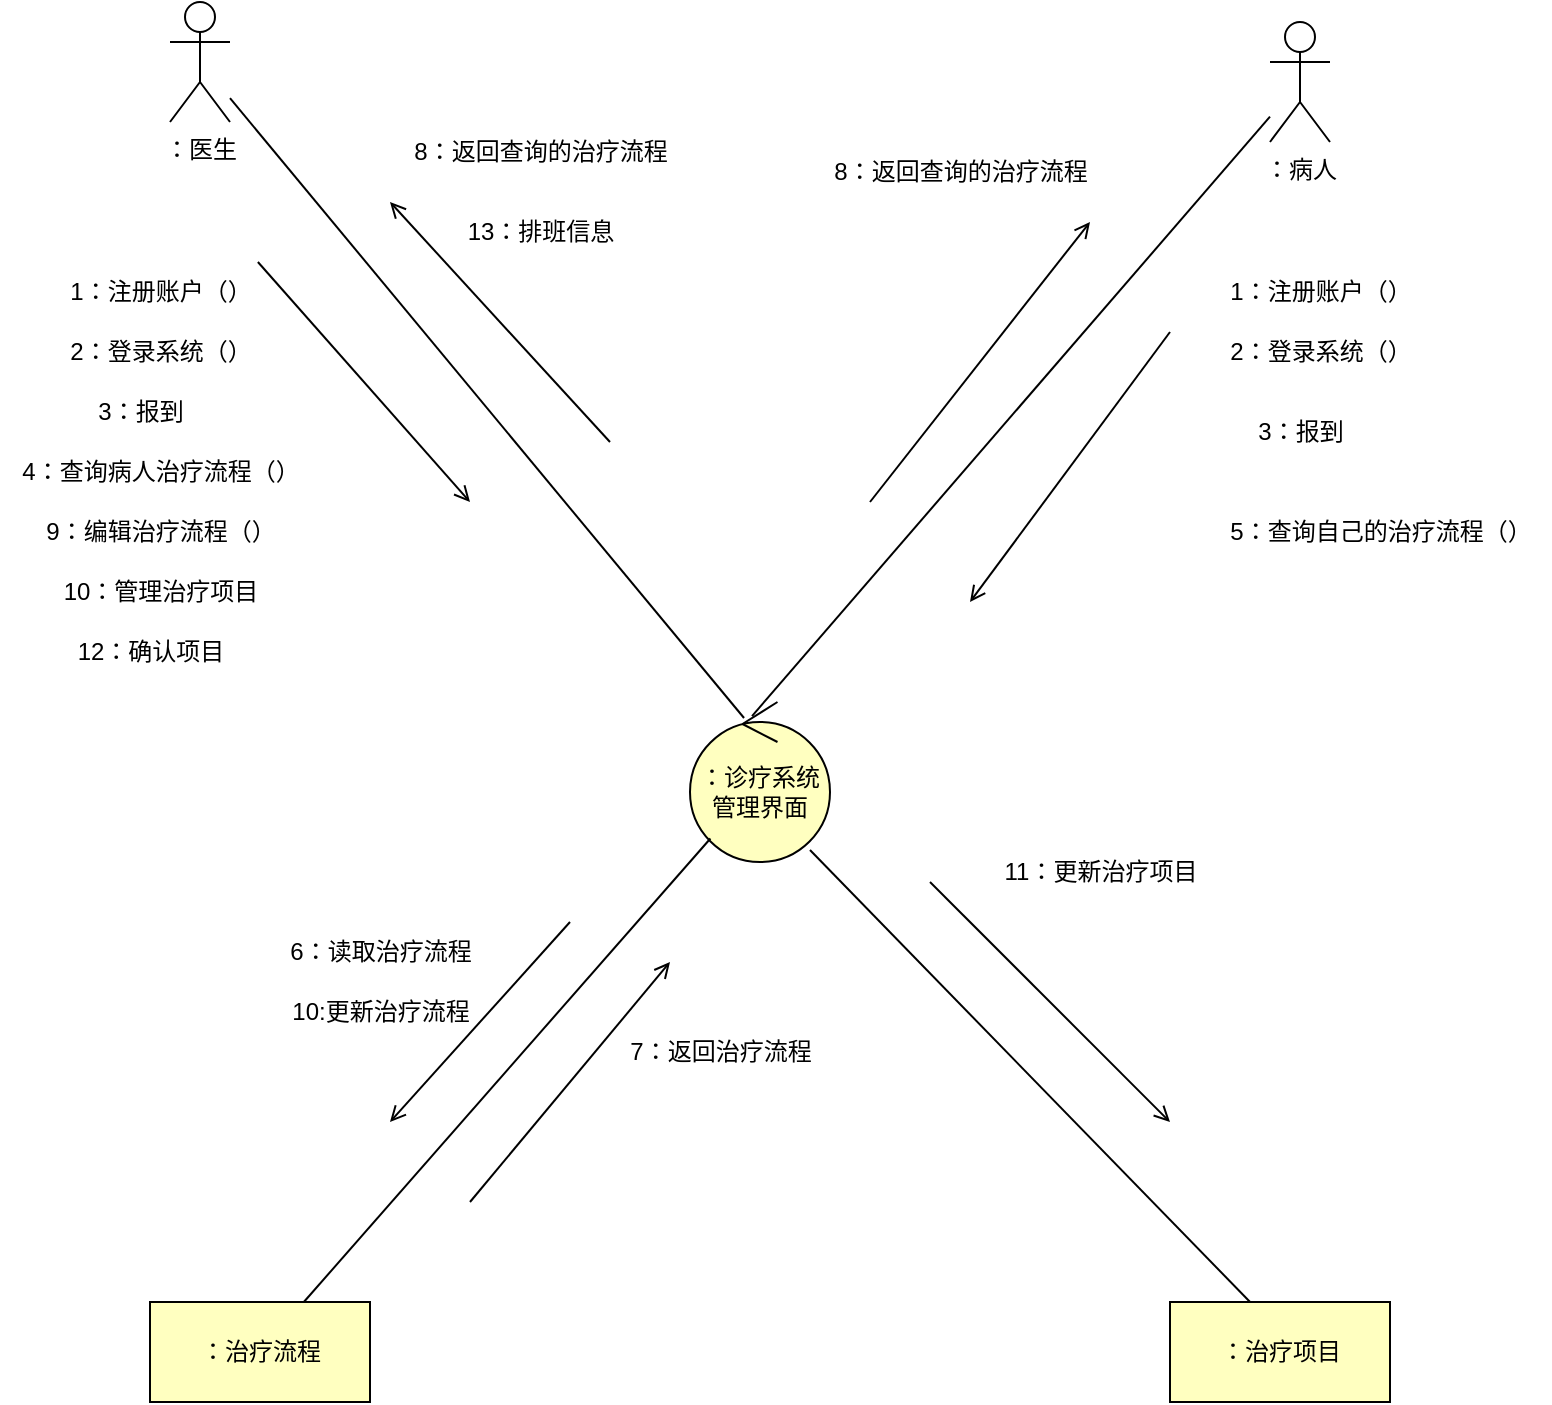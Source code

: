 <mxfile>
    <diagram id="-oKF0n823wjqwQm2l5P6" name="Page-1">
        <mxGraphModel dx="823" dy="610" grid="1" gridSize="10" guides="1" tooltips="1" connect="1" arrows="1" fold="1" page="1" pageScale="1" pageWidth="850" pageHeight="1100" background="#ffffff" math="0" shadow="0">
            <root>
                <mxCell id="0"/>
                <mxCell id="1" parent="0"/>
                <mxCell id="3" value="：病人" style="shape=umlActor;verticalLabelPosition=bottom;verticalAlign=top;html=1;outlineConnect=0;" parent="1" vertex="1">
                    <mxGeometry x="640" y="170" width="30" height="60" as="geometry"/>
                </mxCell>
                <mxCell id="8" value="：医生" style="shape=umlActor;verticalLabelPosition=bottom;verticalAlign=top;html=1;outlineConnect=0;" parent="1" vertex="1">
                    <mxGeometry x="90" y="160" width="30" height="60" as="geometry"/>
                </mxCell>
                <mxCell id="13" value="" style="endArrow=none;html=1;rounded=0;exitX=0.386;exitY=0.1;exitDx=0;exitDy=0;exitPerimeter=0;" parent="1" source="25" target="8" edge="1">
                    <mxGeometry width="50" height="50" relative="1" as="geometry">
                        <mxPoint x="299.04" y="366" as="sourcePoint"/>
                        <mxPoint x="510" y="510" as="targetPoint"/>
                    </mxGeometry>
                </mxCell>
                <mxCell id="15" value="" style="endArrow=none;html=1;rounded=0;exitX=0.443;exitY=0.088;exitDx=0;exitDy=0;exitPerimeter=0;" parent="1" source="25" target="3" edge="1">
                    <mxGeometry width="50" height="50" relative="1" as="geometry">
                        <mxPoint x="301.04" y="369" as="sourcePoint"/>
                        <mxPoint x="510" y="510" as="targetPoint"/>
                    </mxGeometry>
                </mxCell>
                <mxCell id="25" value="&lt;font color=&quot;#000000&quot;&gt;：诊疗系统管理界面&lt;/font&gt;" style="ellipse;shape=umlControl;whiteSpace=wrap;html=1;fillColor=#FFFFC0;" parent="1" vertex="1">
                    <mxGeometry x="350" y="510" width="70" height="80" as="geometry"/>
                </mxCell>
                <mxCell id="30" value="" style="endArrow=open;html=1;rounded=0;endFill=0;exitX=0.945;exitY=0;exitDx=0;exitDy=0;exitPerimeter=0;" parent="1" source="34" edge="1">
                    <mxGeometry width="50" height="50" relative="1" as="geometry">
                        <mxPoint x="120" y="290" as="sourcePoint"/>
                        <mxPoint x="240" y="410" as="targetPoint"/>
                    </mxGeometry>
                </mxCell>
                <mxCell id="31" value="" style="endArrow=open;html=1;rounded=0;endFill=0;" parent="1" edge="1">
                    <mxGeometry width="50" height="50" relative="1" as="geometry">
                        <mxPoint x="590" y="325" as="sourcePoint"/>
                        <mxPoint x="490" y="460" as="targetPoint"/>
                    </mxGeometry>
                </mxCell>
                <mxCell id="34" value="1：注册账户（）" style="text;html=1;align=center;verticalAlign=middle;resizable=0;points=[];autosize=1;strokeColor=none;fillColor=none;" parent="1" vertex="1">
                    <mxGeometry x="30" y="290" width="110" height="30" as="geometry"/>
                </mxCell>
                <mxCell id="35" value="1：注册账户（）" style="text;html=1;align=center;verticalAlign=middle;resizable=0;points=[];autosize=1;strokeColor=none;fillColor=none;" parent="1" vertex="1">
                    <mxGeometry x="610" y="290" width="110" height="30" as="geometry"/>
                </mxCell>
                <mxCell id="36" value="2：登录系统（）" style="text;html=1;align=center;verticalAlign=middle;resizable=0;points=[];autosize=1;strokeColor=none;fillColor=none;" parent="1" vertex="1">
                    <mxGeometry x="610" y="320" width="110" height="30" as="geometry"/>
                </mxCell>
                <mxCell id="37" value="2：登录系统（）" style="text;html=1;align=center;verticalAlign=middle;resizable=0;points=[];autosize=1;strokeColor=none;fillColor=none;" parent="1" vertex="1">
                    <mxGeometry x="30" y="320" width="110" height="30" as="geometry"/>
                </mxCell>
                <mxCell id="38" value="3：报到" style="text;html=1;align=center;verticalAlign=middle;resizable=0;points=[];autosize=1;strokeColor=none;fillColor=none;" parent="1" vertex="1">
                    <mxGeometry x="40" y="350" width="70" height="30" as="geometry"/>
                </mxCell>
                <mxCell id="39" value="3：报到" style="text;html=1;align=center;verticalAlign=middle;resizable=0;points=[];autosize=1;strokeColor=none;fillColor=none;" parent="1" vertex="1">
                    <mxGeometry x="620" y="360" width="70" height="30" as="geometry"/>
                </mxCell>
                <mxCell id="40" value="4：查询病人治疗流程（）" style="text;html=1;align=center;verticalAlign=middle;resizable=0;points=[];autosize=1;strokeColor=none;fillColor=none;" parent="1" vertex="1">
                    <mxGeometry x="5" y="380" width="160" height="30" as="geometry"/>
                </mxCell>
                <mxCell id="41" value="5：查询自己的治疗流程（）" style="text;html=1;align=center;verticalAlign=middle;resizable=0;points=[];autosize=1;strokeColor=none;fillColor=none;" parent="1" vertex="1">
                    <mxGeometry x="610" y="410" width="170" height="30" as="geometry"/>
                </mxCell>
                <mxCell id="42" value="9：编辑治疗流程（）" style="text;html=1;align=center;verticalAlign=middle;resizable=0;points=[];autosize=1;strokeColor=none;fillColor=none;" parent="1" vertex="1">
                    <mxGeometry x="15" y="410" width="140" height="30" as="geometry"/>
                </mxCell>
                <mxCell id="44" value="&lt;font color=&quot;#000000&quot;&gt;：治疗流程&lt;/font&gt;" style="html=1;fillColor=#FFFFC0;" parent="1" vertex="1">
                    <mxGeometry x="80" y="810" width="110" height="50" as="geometry"/>
                </mxCell>
                <mxCell id="46" value="" style="endArrow=none;html=1;rounded=0;" parent="1" source="44" target="25" edge="1">
                    <mxGeometry width="50" height="50" relative="1" as="geometry">
                        <mxPoint x="220" y="540" as="sourcePoint"/>
                        <mxPoint x="270" y="490" as="targetPoint"/>
                    </mxGeometry>
                </mxCell>
                <mxCell id="47" value="" style="endArrow=open;html=1;rounded=0;endFill=0;" parent="1" edge="1">
                    <mxGeometry width="50" height="50" relative="1" as="geometry">
                        <mxPoint x="290" y="620" as="sourcePoint"/>
                        <mxPoint x="200" y="720" as="targetPoint"/>
                        <Array as="points"/>
                    </mxGeometry>
                </mxCell>
                <mxCell id="48" value="" style="endArrow=open;html=1;rounded=0;endFill=0;" parent="1" edge="1">
                    <mxGeometry width="50" height="50" relative="1" as="geometry">
                        <mxPoint x="310" y="380" as="sourcePoint"/>
                        <mxPoint x="200" y="260" as="targetPoint"/>
                        <Array as="points"/>
                    </mxGeometry>
                </mxCell>
                <mxCell id="49" value="6：读取治疗流程" style="text;html=1;align=center;verticalAlign=middle;resizable=0;points=[];autosize=1;strokeColor=none;fillColor=none;" parent="1" vertex="1">
                    <mxGeometry x="140" y="620" width="110" height="30" as="geometry"/>
                </mxCell>
                <mxCell id="50" value="7：返回治疗流程" style="text;html=1;align=center;verticalAlign=middle;resizable=0;points=[];autosize=1;strokeColor=none;fillColor=none;" parent="1" vertex="1">
                    <mxGeometry x="310" y="670" width="110" height="30" as="geometry"/>
                </mxCell>
                <mxCell id="51" value="" style="endArrow=open;html=1;rounded=0;endFill=0;" parent="1" edge="1">
                    <mxGeometry width="50" height="50" relative="1" as="geometry">
                        <mxPoint x="440" y="410" as="sourcePoint"/>
                        <mxPoint x="550" y="270" as="targetPoint"/>
                    </mxGeometry>
                </mxCell>
                <mxCell id="52" value="8：返回查询的治疗流程" style="text;html=1;align=center;verticalAlign=middle;resizable=0;points=[];autosize=1;strokeColor=none;fillColor=none;" parent="1" vertex="1">
                    <mxGeometry x="200" y="220" width="150" height="30" as="geometry"/>
                </mxCell>
                <mxCell id="53" value="8：返回查询的治疗流程" style="text;html=1;align=center;verticalAlign=middle;resizable=0;points=[];autosize=1;strokeColor=none;fillColor=none;" parent="1" vertex="1">
                    <mxGeometry x="410" y="230" width="150" height="30" as="geometry"/>
                </mxCell>
                <mxCell id="54" value="" style="endArrow=open;html=1;rounded=0;endFill=0;" parent="1" edge="1">
                    <mxGeometry width="50" height="50" relative="1" as="geometry">
                        <mxPoint x="240" y="760" as="sourcePoint"/>
                        <mxPoint x="340" y="640" as="targetPoint"/>
                        <Array as="points"/>
                    </mxGeometry>
                </mxCell>
                <mxCell id="55" value="10:更新治疗流程" style="text;html=1;align=center;verticalAlign=middle;resizable=0;points=[];autosize=1;strokeColor=none;fillColor=none;" parent="1" vertex="1">
                    <mxGeometry x="140" y="650" width="110" height="30" as="geometry"/>
                </mxCell>
                <mxCell id="56" value="&lt;font color=&quot;#000000&quot;&gt;：治疗项目&lt;/font&gt;" style="html=1;fillColor=#FFFFC0;" parent="1" vertex="1">
                    <mxGeometry x="590" y="810" width="110" height="50" as="geometry"/>
                </mxCell>
                <mxCell id="57" value="" style="endArrow=none;html=1;rounded=0;entryX=0.857;entryY=0.925;entryDx=0;entryDy=0;entryPerimeter=0;exitX=0.364;exitY=0;exitDx=0;exitDy=0;exitPerimeter=0;" parent="1" source="56" target="25" edge="1">
                    <mxGeometry width="50" height="50" relative="1" as="geometry">
                        <mxPoint x="610" y="650" as="sourcePoint"/>
                        <mxPoint x="660" y="600" as="targetPoint"/>
                    </mxGeometry>
                </mxCell>
                <mxCell id="58" value="10：管理治疗项目" style="text;html=1;align=center;verticalAlign=middle;resizable=0;points=[];autosize=1;strokeColor=none;fillColor=none;" parent="1" vertex="1">
                    <mxGeometry x="25" y="440" width="120" height="30" as="geometry"/>
                </mxCell>
                <mxCell id="59" value="" style="endArrow=open;html=1;rounded=0;endFill=0;" parent="1" edge="1">
                    <mxGeometry width="50" height="50" relative="1" as="geometry">
                        <mxPoint x="470" y="600" as="sourcePoint"/>
                        <mxPoint x="590" y="720" as="targetPoint"/>
                        <Array as="points"/>
                    </mxGeometry>
                </mxCell>
                <mxCell id="60" value="11：更新治疗项目" style="text;html=1;align=center;verticalAlign=middle;resizable=0;points=[];autosize=1;strokeColor=none;fillColor=none;" parent="1" vertex="1">
                    <mxGeometry x="495" y="580" width="120" height="30" as="geometry"/>
                </mxCell>
                <mxCell id="61" value="12：确认项目" style="text;html=1;align=center;verticalAlign=middle;resizable=0;points=[];autosize=1;strokeColor=none;fillColor=none;" parent="1" vertex="1">
                    <mxGeometry x="30" y="470" width="100" height="30" as="geometry"/>
                </mxCell>
                <mxCell id="62" value="13：排班信息" style="text;html=1;align=center;verticalAlign=middle;resizable=0;points=[];autosize=1;strokeColor=none;fillColor=none;" parent="1" vertex="1">
                    <mxGeometry x="225" y="260" width="100" height="30" as="geometry"/>
                </mxCell>
            </root>
        </mxGraphModel>
    </diagram>
</mxfile>
